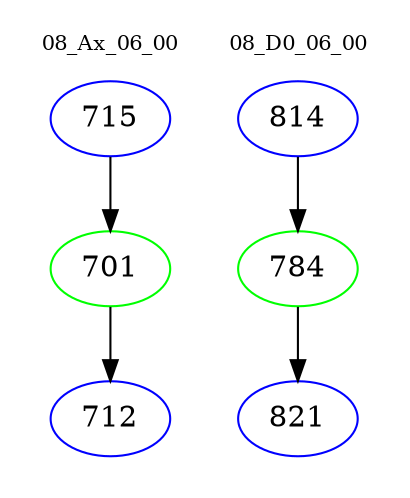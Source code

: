 digraph{
subgraph cluster_0 {
color = white
label = "08_Ax_06_00";
fontsize=10;
T0_715 [label="715", color="blue"]
T0_715 -> T0_701 [color="black"]
T0_701 [label="701", color="green"]
T0_701 -> T0_712 [color="black"]
T0_712 [label="712", color="blue"]
}
subgraph cluster_1 {
color = white
label = "08_D0_06_00";
fontsize=10;
T1_814 [label="814", color="blue"]
T1_814 -> T1_784 [color="black"]
T1_784 [label="784", color="green"]
T1_784 -> T1_821 [color="black"]
T1_821 [label="821", color="blue"]
}
}
